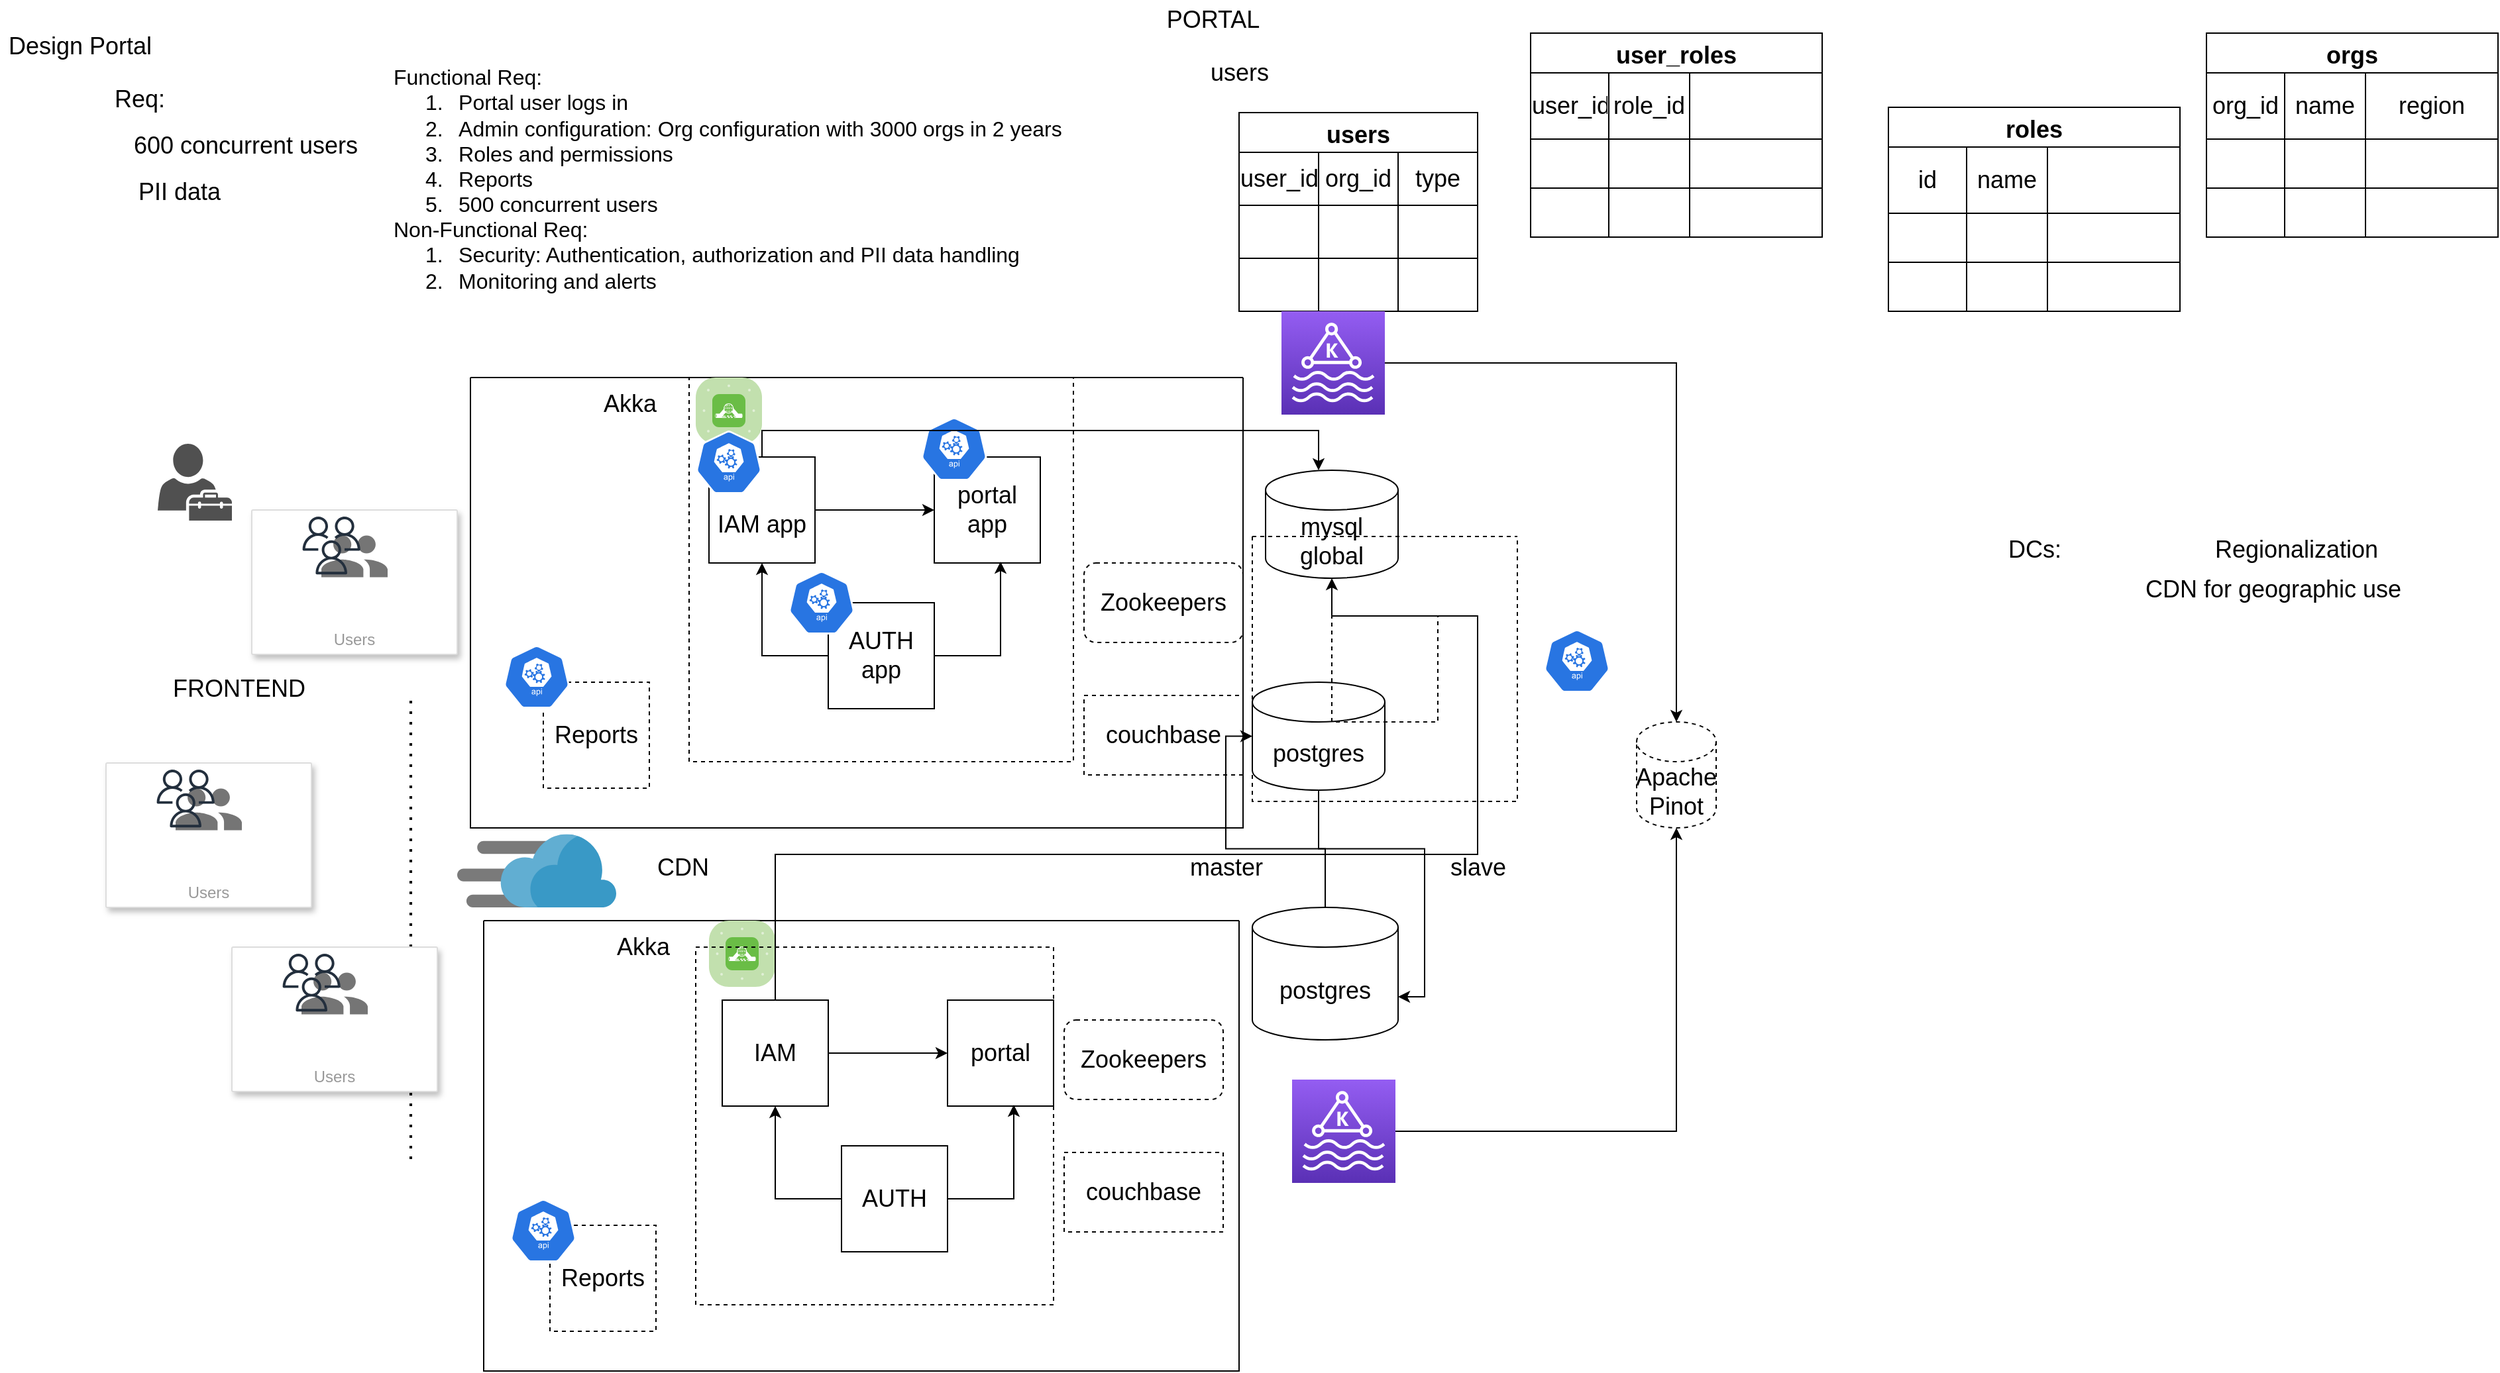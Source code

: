 <mxfile version="16.0.0" type="github">
  <diagram id="2f404044-711c-603c-8f00-f6bb4c023d3c" name="Page-1">
    <mxGraphModel dx="1997" dy="1248" grid="1" gridSize="10" guides="1" tooltips="1" connect="1" arrows="1" fold="1" page="1" pageScale="1" pageWidth="4681" pageHeight="3300" background="none" math="0" shadow="0">
      <root>
        <mxCell id="0" />
        <mxCell id="1" parent="0" />
        <mxCell id="QaOnGby33gd0xWd2W6pQ-62" value="&lt;font style=&quot;font-size: 18px&quot;&gt;Design Portal&lt;/font&gt;" style="text;html=1;resizable=0;autosize=1;align=center;verticalAlign=middle;points=[];fillColor=none;strokeColor=none;rounded=0;" vertex="1" parent="1">
          <mxGeometry x="35" y="30" width="120" height="20" as="geometry" />
        </mxCell>
        <mxCell id="QaOnGby33gd0xWd2W6pQ-63" value="Req:" style="text;html=1;align=center;verticalAlign=middle;resizable=0;points=[];autosize=1;strokeColor=none;fillColor=none;fontSize=18;" vertex="1" parent="1">
          <mxGeometry x="115" y="65" width="50" height="30" as="geometry" />
        </mxCell>
        <mxCell id="QaOnGby33gd0xWd2W6pQ-64" value="600 concurrent users" style="text;html=1;align=center;verticalAlign=middle;resizable=0;points=[];autosize=1;strokeColor=none;fillColor=none;fontSize=18;" vertex="1" parent="1">
          <mxGeometry x="130" y="100" width="180" height="30" as="geometry" />
        </mxCell>
        <mxCell id="QaOnGby33gd0xWd2W6pQ-65" value="PII data" style="text;html=1;align=center;verticalAlign=middle;resizable=0;points=[];autosize=1;strokeColor=none;fillColor=none;fontSize=18;" vertex="1" parent="1">
          <mxGeometry x="130" y="135" width="80" height="30" as="geometry" />
        </mxCell>
        <mxCell id="QaOnGby33gd0xWd2W6pQ-67" value="&lt;p class=&quot;MsoNormal&quot; style=&quot;margin: 0in ; font-size: 12pt ; font-family: &amp;#34;calibri&amp;#34; , sans-serif&quot;&gt;Functional Req:&lt;/p&gt;&lt;p class=&quot;MsoListParagraphCxSpFirst&quot; style=&quot;margin: 0in 0in 0in 0.5in ; font-size: 12pt ; font-family: &amp;#34;calibri&amp;#34; , sans-serif ; text-indent: -0.25in&quot;&gt;1.&lt;span style=&quot;font-stretch: normal ; font-size: 7pt ; line-height: normal ; font-family: &amp;#34;times new roman&amp;#34;&quot;&gt;&amp;nbsp;&amp;nbsp;&amp;nbsp;&amp;nbsp; &lt;/span&gt;Portal user logs in&lt;/p&gt;&lt;p class=&quot;MsoListParagraphCxSpMiddle&quot; style=&quot;margin: 0in 0in 0in 0.5in ; font-size: 12pt ; font-family: &amp;#34;calibri&amp;#34; , sans-serif ; text-indent: -0.25in&quot;&gt;2.&lt;span style=&quot;font-stretch: normal ; font-size: 7pt ; line-height: normal ; font-family: &amp;#34;times new roman&amp;#34;&quot;&gt;&amp;nbsp;&amp;nbsp;&amp;nbsp;&amp;nbsp; &lt;/span&gt;Admin configuration: Org configuration with 3000 orgs in 2 years&lt;/p&gt;&lt;p class=&quot;MsoListParagraphCxSpMiddle&quot; style=&quot;margin: 0in 0in 0in 0.5in ; font-size: 12pt ; font-family: &amp;#34;calibri&amp;#34; , sans-serif ; text-indent: -0.25in&quot;&gt;3.&lt;span style=&quot;font-stretch: normal ; font-size: 7pt ; line-height: normal ; font-family: &amp;#34;times new roman&amp;#34;&quot;&gt;&amp;nbsp;&amp;nbsp;&amp;nbsp;&amp;nbsp; &lt;/span&gt;Roles and permissions&lt;/p&gt;&lt;p class=&quot;MsoListParagraphCxSpMiddle&quot; style=&quot;margin: 0in 0in 0in 0.5in ; font-size: 12pt ; font-family: &amp;#34;calibri&amp;#34; , sans-serif ; text-indent: -0.25in&quot;&gt;4.&lt;span style=&quot;font-stretch: normal ; font-size: 7pt ; line-height: normal ; font-family: &amp;#34;times new roman&amp;#34;&quot;&gt;&amp;nbsp;&amp;nbsp;&amp;nbsp;&amp;nbsp; &lt;/span&gt;Reports&lt;/p&gt;&lt;p class=&quot;MsoListParagraphCxSpLast&quot; style=&quot;margin: 0in 0in 0in 0.5in ; font-size: 12pt ; font-family: &amp;#34;calibri&amp;#34; , sans-serif ; text-indent: -0.25in&quot;&gt;5.&lt;span style=&quot;font-stretch: normal ; font-size: 7pt ; line-height: normal ; font-family: &amp;#34;times new roman&amp;#34;&quot;&gt;&amp;nbsp;&amp;nbsp;&amp;nbsp;&amp;nbsp; &lt;/span&gt;500 concurrent users&lt;/p&gt;&lt;p class=&quot;MsoNormal&quot; style=&quot;margin: 0in ; font-size: 12pt ; font-family: &amp;#34;calibri&amp;#34; , sans-serif&quot;&gt;Non-Functional Req:&lt;/p&gt;&lt;p class=&quot;MsoListParagraphCxSpFirst&quot; style=&quot;margin: 0in 0in 0in 0.5in ; font-size: 12pt ; font-family: &amp;#34;calibri&amp;#34; , sans-serif ; text-indent: -0.25in&quot;&gt;1.&lt;span style=&quot;font-stretch: normal ; font-size: 7pt ; line-height: normal ; font-family: &amp;#34;times new roman&amp;#34;&quot;&gt;&amp;nbsp;&amp;nbsp;&amp;nbsp;&amp;nbsp; &lt;/span&gt;Security: Authentication, authorization and PII data handling&lt;/p&gt;&lt;p class=&quot;MsoListParagraphCxSpLast&quot; style=&quot;margin: 0in 0in 0in 0.5in ; font-size: 12pt ; font-family: &amp;#34;calibri&amp;#34; , sans-serif ; text-indent: -0.25in&quot;&gt;2.&lt;span style=&quot;font-stretch: normal ; font-size: 7pt ; line-height: normal ; font-family: &amp;#34;times new roman&amp;#34;&quot;&gt;&amp;nbsp;&amp;nbsp;&amp;nbsp;&amp;nbsp; &lt;/span&gt;Monitoring and alerts&lt;/p&gt;" style="text;html=1;align=left;verticalAlign=middle;resizable=0;points=[];autosize=1;strokeColor=none;fillColor=none;fontSize=18;" vertex="1" parent="1">
          <mxGeometry x="330" y="40" width="520" height="200" as="geometry" />
        </mxCell>
        <mxCell id="QaOnGby33gd0xWd2W6pQ-72" value="" style="swimlane;startSize=0;fontSize=18;" vertex="1" parent="1">
          <mxGeometry x="390" y="290" width="583" height="340" as="geometry">
            <mxRectangle x="390" y="360" width="50" height="40" as="alternateBounds" />
          </mxGeometry>
        </mxCell>
        <mxCell id="QaOnGby33gd0xWd2W6pQ-73" value="portal app" style="whiteSpace=wrap;html=1;aspect=fixed;fontSize=18;" vertex="1" parent="QaOnGby33gd0xWd2W6pQ-72">
          <mxGeometry x="350" y="60" width="80" height="80" as="geometry" />
        </mxCell>
        <mxCell id="QaOnGby33gd0xWd2W6pQ-146" style="edgeStyle=orthogonalEdgeStyle;rounded=0;orthogonalLoop=1;jettySize=auto;html=1;fontSize=18;" edge="1" parent="QaOnGby33gd0xWd2W6pQ-72" source="QaOnGby33gd0xWd2W6pQ-74" target="QaOnGby33gd0xWd2W6pQ-75">
          <mxGeometry relative="1" as="geometry" />
        </mxCell>
        <mxCell id="QaOnGby33gd0xWd2W6pQ-147" style="edgeStyle=orthogonalEdgeStyle;rounded=0;orthogonalLoop=1;jettySize=auto;html=1;exitX=1;exitY=0.5;exitDx=0;exitDy=0;entryX=0.625;entryY=0.988;entryDx=0;entryDy=0;entryPerimeter=0;fontSize=18;" edge="1" parent="QaOnGby33gd0xWd2W6pQ-72" source="QaOnGby33gd0xWd2W6pQ-74" target="QaOnGby33gd0xWd2W6pQ-73">
          <mxGeometry relative="1" as="geometry" />
        </mxCell>
        <mxCell id="QaOnGby33gd0xWd2W6pQ-74" value="AUTH&lt;br&gt;app" style="whiteSpace=wrap;html=1;aspect=fixed;fontSize=18;" vertex="1" parent="QaOnGby33gd0xWd2W6pQ-72">
          <mxGeometry x="270" y="170" width="80" height="80" as="geometry" />
        </mxCell>
        <mxCell id="QaOnGby33gd0xWd2W6pQ-148" style="edgeStyle=orthogonalEdgeStyle;rounded=0;orthogonalLoop=1;jettySize=auto;html=1;exitX=1;exitY=0.5;exitDx=0;exitDy=0;entryX=0;entryY=0.5;entryDx=0;entryDy=0;fontSize=18;" edge="1" parent="QaOnGby33gd0xWd2W6pQ-72" source="QaOnGby33gd0xWd2W6pQ-75" target="QaOnGby33gd0xWd2W6pQ-73">
          <mxGeometry relative="1" as="geometry" />
        </mxCell>
        <mxCell id="QaOnGby33gd0xWd2W6pQ-75" value="&lt;br&gt;IAM app" style="whiteSpace=wrap;html=1;aspect=fixed;fontSize=18;" vertex="1" parent="QaOnGby33gd0xWd2W6pQ-72">
          <mxGeometry x="180" y="60" width="80" height="80" as="geometry" />
        </mxCell>
        <mxCell id="QaOnGby33gd0xWd2W6pQ-153" value="" style="whiteSpace=wrap;html=1;aspect=fixed;fontSize=18;dashed=1;gradientColor=none;fillColor=none;" vertex="1" parent="QaOnGby33gd0xWd2W6pQ-72">
          <mxGeometry x="165" width="290" height="290" as="geometry" />
        </mxCell>
        <mxCell id="QaOnGby33gd0xWd2W6pQ-155" value="" style="verticalLabelPosition=bottom;sketch=0;html=1;fillColor=#6ABD46;strokeColor=#ffffff;verticalAlign=top;align=center;points=[[0.085,0.085,0],[0.915,0.085,0],[0.915,0.915,0],[0.085,0.915,0],[0.25,0,0],[0.5,0,0],[0.75,0,0],[1,0.25,0],[1,0.5,0],[1,0.75,0],[0.75,1,0],[0.5,1,0],[0.25,1,0],[0,0.75,0],[0,0.5,0],[0,0.25,0]];pointerEvents=1;shape=mxgraph.cisco_safe.compositeIcon;bgIcon=mxgraph.cisco_safe.architecture.generic_appliance;resIcon=mxgraph.cisco_safe.architecture.tls_appliance;dashed=1;fontSize=18;" vertex="1" parent="QaOnGby33gd0xWd2W6pQ-72">
          <mxGeometry x="170" width="50" height="50" as="geometry" />
        </mxCell>
        <mxCell id="QaOnGby33gd0xWd2W6pQ-180" value="Zookeepers" style="rounded=1;whiteSpace=wrap;html=1;dashed=1;fontSize=18;fillColor=none;gradientColor=none;" vertex="1" parent="QaOnGby33gd0xWd2W6pQ-72">
          <mxGeometry x="463" y="140" width="120" height="60" as="geometry" />
        </mxCell>
        <mxCell id="QaOnGby33gd0xWd2W6pQ-184" value="couchbase" style="whiteSpace=wrap;html=1;dashed=1;fontSize=18;fillColor=none;gradientColor=none;" vertex="1" parent="QaOnGby33gd0xWd2W6pQ-72">
          <mxGeometry x="463" y="240" width="120" height="60" as="geometry" />
        </mxCell>
        <mxCell id="QaOnGby33gd0xWd2W6pQ-198" value="" style="sketch=0;html=1;dashed=0;whitespace=wrap;fillColor=#2875E2;strokeColor=#ffffff;points=[[0.005,0.63,0],[0.1,0.2,0],[0.9,0.2,0],[0.5,0,0],[0.995,0.63,0],[0.72,0.99,0],[0.5,1,0],[0.28,0.99,0]];shape=mxgraph.kubernetes.icon;prIcon=api;fontSize=18;" vertex="1" parent="QaOnGby33gd0xWd2W6pQ-72">
          <mxGeometry x="170" y="40" width="50" height="48" as="geometry" />
        </mxCell>
        <mxCell id="QaOnGby33gd0xWd2W6pQ-199" value="" style="sketch=0;html=1;dashed=0;whitespace=wrap;fillColor=#2875E2;strokeColor=#ffffff;points=[[0.005,0.63,0],[0.1,0.2,0],[0.9,0.2,0],[0.5,0,0],[0.995,0.63,0],[0.72,0.99,0],[0.5,1,0],[0.28,0.99,0]];shape=mxgraph.kubernetes.icon;prIcon=api;fontSize=18;" vertex="1" parent="QaOnGby33gd0xWd2W6pQ-72">
          <mxGeometry x="340" y="30" width="50" height="48" as="geometry" />
        </mxCell>
        <mxCell id="QaOnGby33gd0xWd2W6pQ-200" value="" style="sketch=0;html=1;dashed=0;whitespace=wrap;fillColor=#2875E2;strokeColor=#ffffff;points=[[0.005,0.63,0],[0.1,0.2,0],[0.9,0.2,0],[0.5,0,0],[0.995,0.63,0],[0.72,0.99,0],[0.5,1,0],[0.28,0.99,0]];shape=mxgraph.kubernetes.icon;prIcon=api;fontSize=18;" vertex="1" parent="QaOnGby33gd0xWd2W6pQ-72">
          <mxGeometry x="240" y="146" width="50" height="48" as="geometry" />
        </mxCell>
        <mxCell id="QaOnGby33gd0xWd2W6pQ-213" value="Reports" style="whiteSpace=wrap;html=1;aspect=fixed;dashed=1;fontSize=18;fillColor=none;gradientColor=none;" vertex="1" parent="QaOnGby33gd0xWd2W6pQ-72">
          <mxGeometry x="55" y="230" width="80" height="80" as="geometry" />
        </mxCell>
        <mxCell id="QaOnGby33gd0xWd2W6pQ-217" value="" style="sketch=0;html=1;dashed=0;whitespace=wrap;fillColor=#2875E2;strokeColor=#ffffff;points=[[0.005,0.63,0],[0.1,0.2,0],[0.9,0.2,0],[0.5,0,0],[0.995,0.63,0],[0.72,0.99,0],[0.5,1,0],[0.28,0.99,0]];shape=mxgraph.kubernetes.icon;prIcon=api;fontSize=18;" vertex="1" parent="QaOnGby33gd0xWd2W6pQ-72">
          <mxGeometry x="25" y="202" width="50" height="48" as="geometry" />
        </mxCell>
        <mxCell id="QaOnGby33gd0xWd2W6pQ-76" value="" style="endArrow=none;dashed=1;html=1;dashPattern=1 3;strokeWidth=2;rounded=0;fontSize=18;" edge="1" parent="1">
          <mxGeometry width="50" height="50" relative="1" as="geometry">
            <mxPoint x="345" y="880" as="sourcePoint" />
            <mxPoint x="345" y="530" as="targetPoint" />
          </mxGeometry>
        </mxCell>
        <mxCell id="QaOnGby33gd0xWd2W6pQ-170" style="edgeStyle=orthogonalEdgeStyle;rounded=0;orthogonalLoop=1;jettySize=auto;html=1;entryX=1;entryY=0;entryDx=0;entryDy=67.5;entryPerimeter=0;fontSize=18;" edge="1" parent="1" source="QaOnGby33gd0xWd2W6pQ-78" target="QaOnGby33gd0xWd2W6pQ-165">
          <mxGeometry relative="1" as="geometry" />
        </mxCell>
        <mxCell id="QaOnGby33gd0xWd2W6pQ-78" value="postgres" style="shape=cylinder3;whiteSpace=wrap;html=1;boundedLbl=1;backgroundOutline=1;size=15;fontSize=18;" vertex="1" parent="1">
          <mxGeometry x="980" y="520" width="100" height="81.5" as="geometry" />
        </mxCell>
        <mxCell id="QaOnGby33gd0xWd2W6pQ-81" value="users" style="shape=table;startSize=30;container=1;collapsible=0;childLayout=tableLayout;fontStyle=1;align=center;pointerEvents=1;fontSize=18;" vertex="1" parent="1">
          <mxGeometry x="970" y="90" width="180" height="150" as="geometry" />
        </mxCell>
        <mxCell id="QaOnGby33gd0xWd2W6pQ-82" value="" style="shape=partialRectangle;html=1;whiteSpace=wrap;collapsible=0;dropTarget=0;pointerEvents=0;fillColor=none;top=0;left=0;bottom=0;right=0;points=[[0,0.5],[1,0.5]];portConstraint=eastwest;fontSize=18;" vertex="1" parent="QaOnGby33gd0xWd2W6pQ-81">
          <mxGeometry y="30" width="180" height="40" as="geometry" />
        </mxCell>
        <mxCell id="QaOnGby33gd0xWd2W6pQ-83" value="user_id" style="shape=partialRectangle;html=1;whiteSpace=wrap;connectable=0;fillColor=none;top=0;left=0;bottom=0;right=0;overflow=hidden;pointerEvents=1;fontSize=18;" vertex="1" parent="QaOnGby33gd0xWd2W6pQ-82">
          <mxGeometry width="60" height="40" as="geometry">
            <mxRectangle width="60" height="40" as="alternateBounds" />
          </mxGeometry>
        </mxCell>
        <mxCell id="QaOnGby33gd0xWd2W6pQ-84" value="org_id" style="shape=partialRectangle;html=1;whiteSpace=wrap;connectable=0;fillColor=none;top=0;left=0;bottom=0;right=0;overflow=hidden;pointerEvents=1;fontSize=18;" vertex="1" parent="QaOnGby33gd0xWd2W6pQ-82">
          <mxGeometry x="60" width="60" height="40" as="geometry">
            <mxRectangle width="60" height="40" as="alternateBounds" />
          </mxGeometry>
        </mxCell>
        <mxCell id="QaOnGby33gd0xWd2W6pQ-85" value="type" style="shape=partialRectangle;html=1;whiteSpace=wrap;connectable=0;fillColor=none;top=0;left=0;bottom=0;right=0;overflow=hidden;pointerEvents=1;fontSize=18;" vertex="1" parent="QaOnGby33gd0xWd2W6pQ-82">
          <mxGeometry x="120" width="60" height="40" as="geometry">
            <mxRectangle width="60" height="40" as="alternateBounds" />
          </mxGeometry>
        </mxCell>
        <mxCell id="QaOnGby33gd0xWd2W6pQ-86" value="" style="shape=partialRectangle;html=1;whiteSpace=wrap;collapsible=0;dropTarget=0;pointerEvents=0;fillColor=none;top=0;left=0;bottom=0;right=0;points=[[0,0.5],[1,0.5]];portConstraint=eastwest;fontSize=18;" vertex="1" parent="QaOnGby33gd0xWd2W6pQ-81">
          <mxGeometry y="70" width="180" height="40" as="geometry" />
        </mxCell>
        <mxCell id="QaOnGby33gd0xWd2W6pQ-87" value="" style="shape=partialRectangle;html=1;whiteSpace=wrap;connectable=0;fillColor=none;top=0;left=0;bottom=0;right=0;overflow=hidden;pointerEvents=1;fontSize=18;" vertex="1" parent="QaOnGby33gd0xWd2W6pQ-86">
          <mxGeometry width="60" height="40" as="geometry">
            <mxRectangle width="60" height="40" as="alternateBounds" />
          </mxGeometry>
        </mxCell>
        <mxCell id="QaOnGby33gd0xWd2W6pQ-88" value="" style="shape=partialRectangle;html=1;whiteSpace=wrap;connectable=0;fillColor=none;top=0;left=0;bottom=0;right=0;overflow=hidden;pointerEvents=1;fontSize=18;" vertex="1" parent="QaOnGby33gd0xWd2W6pQ-86">
          <mxGeometry x="60" width="60" height="40" as="geometry">
            <mxRectangle width="60" height="40" as="alternateBounds" />
          </mxGeometry>
        </mxCell>
        <mxCell id="QaOnGby33gd0xWd2W6pQ-89" value="" style="shape=partialRectangle;html=1;whiteSpace=wrap;connectable=0;fillColor=none;top=0;left=0;bottom=0;right=0;overflow=hidden;pointerEvents=1;fontSize=18;" vertex="1" parent="QaOnGby33gd0xWd2W6pQ-86">
          <mxGeometry x="120" width="60" height="40" as="geometry">
            <mxRectangle width="60" height="40" as="alternateBounds" />
          </mxGeometry>
        </mxCell>
        <mxCell id="QaOnGby33gd0xWd2W6pQ-90" value="" style="shape=partialRectangle;html=1;whiteSpace=wrap;collapsible=0;dropTarget=0;pointerEvents=0;fillColor=none;top=0;left=0;bottom=0;right=0;points=[[0,0.5],[1,0.5]];portConstraint=eastwest;fontSize=18;" vertex="1" parent="QaOnGby33gd0xWd2W6pQ-81">
          <mxGeometry y="110" width="180" height="40" as="geometry" />
        </mxCell>
        <mxCell id="QaOnGby33gd0xWd2W6pQ-91" value="" style="shape=partialRectangle;html=1;whiteSpace=wrap;connectable=0;fillColor=none;top=0;left=0;bottom=0;right=0;overflow=hidden;pointerEvents=1;fontSize=18;" vertex="1" parent="QaOnGby33gd0xWd2W6pQ-90">
          <mxGeometry width="60" height="40" as="geometry">
            <mxRectangle width="60" height="40" as="alternateBounds" />
          </mxGeometry>
        </mxCell>
        <mxCell id="QaOnGby33gd0xWd2W6pQ-92" value="" style="shape=partialRectangle;html=1;whiteSpace=wrap;connectable=0;fillColor=none;top=0;left=0;bottom=0;right=0;overflow=hidden;pointerEvents=1;fontSize=18;" vertex="1" parent="QaOnGby33gd0xWd2W6pQ-90">
          <mxGeometry x="60" width="60" height="40" as="geometry">
            <mxRectangle width="60" height="40" as="alternateBounds" />
          </mxGeometry>
        </mxCell>
        <mxCell id="QaOnGby33gd0xWd2W6pQ-93" value="" style="shape=partialRectangle;html=1;whiteSpace=wrap;connectable=0;fillColor=none;top=0;left=0;bottom=0;right=0;overflow=hidden;pointerEvents=1;fontSize=18;" vertex="1" parent="QaOnGby33gd0xWd2W6pQ-90">
          <mxGeometry x="120" width="60" height="40" as="geometry">
            <mxRectangle width="60" height="40" as="alternateBounds" />
          </mxGeometry>
        </mxCell>
        <mxCell id="QaOnGby33gd0xWd2W6pQ-94" value="users" style="text;html=1;align=center;verticalAlign=middle;resizable=0;points=[];autosize=1;strokeColor=none;fillColor=none;fontSize=18;" vertex="1" parent="1">
          <mxGeometry x="940" y="45" width="60" height="30" as="geometry" />
        </mxCell>
        <mxCell id="QaOnGby33gd0xWd2W6pQ-96" value="orgs" style="shape=table;startSize=30;container=1;collapsible=0;childLayout=tableLayout;fontStyle=1;align=center;pointerEvents=1;fontSize=18;" vertex="1" parent="1">
          <mxGeometry x="1700" y="30" width="220" height="154" as="geometry" />
        </mxCell>
        <mxCell id="QaOnGby33gd0xWd2W6pQ-97" value="" style="shape=partialRectangle;html=1;whiteSpace=wrap;collapsible=0;dropTarget=0;pointerEvents=0;fillColor=none;top=0;left=0;bottom=0;right=0;points=[[0,0.5],[1,0.5]];portConstraint=eastwest;fontSize=18;" vertex="1" parent="QaOnGby33gd0xWd2W6pQ-96">
          <mxGeometry y="30" width="220" height="50" as="geometry" />
        </mxCell>
        <mxCell id="QaOnGby33gd0xWd2W6pQ-98" value="org_id" style="shape=partialRectangle;html=1;whiteSpace=wrap;connectable=0;fillColor=none;top=0;left=0;bottom=0;right=0;overflow=hidden;pointerEvents=1;fontSize=18;" vertex="1" parent="QaOnGby33gd0xWd2W6pQ-97">
          <mxGeometry width="59" height="50" as="geometry">
            <mxRectangle width="59" height="50" as="alternateBounds" />
          </mxGeometry>
        </mxCell>
        <mxCell id="QaOnGby33gd0xWd2W6pQ-99" value="name" style="shape=partialRectangle;html=1;whiteSpace=wrap;connectable=0;fillColor=none;top=0;left=0;bottom=0;right=0;overflow=hidden;pointerEvents=1;fontSize=18;" vertex="1" parent="QaOnGby33gd0xWd2W6pQ-97">
          <mxGeometry x="59" width="61" height="50" as="geometry">
            <mxRectangle width="61" height="50" as="alternateBounds" />
          </mxGeometry>
        </mxCell>
        <mxCell id="QaOnGby33gd0xWd2W6pQ-100" value="region" style="shape=partialRectangle;html=1;whiteSpace=wrap;connectable=0;fillColor=none;top=0;left=0;bottom=0;right=0;overflow=hidden;pointerEvents=1;fontSize=18;" vertex="1" parent="QaOnGby33gd0xWd2W6pQ-97">
          <mxGeometry x="120" width="100" height="50" as="geometry">
            <mxRectangle width="100" height="50" as="alternateBounds" />
          </mxGeometry>
        </mxCell>
        <mxCell id="QaOnGby33gd0xWd2W6pQ-101" value="" style="shape=partialRectangle;html=1;whiteSpace=wrap;collapsible=0;dropTarget=0;pointerEvents=0;fillColor=none;top=0;left=0;bottom=0;right=0;points=[[0,0.5],[1,0.5]];portConstraint=eastwest;fontSize=18;" vertex="1" parent="QaOnGby33gd0xWd2W6pQ-96">
          <mxGeometry y="80" width="220" height="37" as="geometry" />
        </mxCell>
        <mxCell id="QaOnGby33gd0xWd2W6pQ-102" value="" style="shape=partialRectangle;html=1;whiteSpace=wrap;connectable=0;fillColor=none;top=0;left=0;bottom=0;right=0;overflow=hidden;pointerEvents=1;fontSize=18;" vertex="1" parent="QaOnGby33gd0xWd2W6pQ-101">
          <mxGeometry width="59" height="37" as="geometry">
            <mxRectangle width="59" height="37" as="alternateBounds" />
          </mxGeometry>
        </mxCell>
        <mxCell id="QaOnGby33gd0xWd2W6pQ-103" value="" style="shape=partialRectangle;html=1;whiteSpace=wrap;connectable=0;fillColor=none;top=0;left=0;bottom=0;right=0;overflow=hidden;pointerEvents=1;fontSize=18;" vertex="1" parent="QaOnGby33gd0xWd2W6pQ-101">
          <mxGeometry x="59" width="61" height="37" as="geometry">
            <mxRectangle width="61" height="37" as="alternateBounds" />
          </mxGeometry>
        </mxCell>
        <mxCell id="QaOnGby33gd0xWd2W6pQ-104" value="" style="shape=partialRectangle;html=1;whiteSpace=wrap;connectable=0;fillColor=none;top=0;left=0;bottom=0;right=0;overflow=hidden;pointerEvents=1;fontSize=18;" vertex="1" parent="QaOnGby33gd0xWd2W6pQ-101">
          <mxGeometry x="120" width="100" height="37" as="geometry">
            <mxRectangle width="100" height="37" as="alternateBounds" />
          </mxGeometry>
        </mxCell>
        <mxCell id="QaOnGby33gd0xWd2W6pQ-105" value="" style="shape=partialRectangle;html=1;whiteSpace=wrap;collapsible=0;dropTarget=0;pointerEvents=0;fillColor=none;top=0;left=0;bottom=0;right=0;points=[[0,0.5],[1,0.5]];portConstraint=eastwest;fontSize=18;" vertex="1" parent="QaOnGby33gd0xWd2W6pQ-96">
          <mxGeometry y="117" width="220" height="37" as="geometry" />
        </mxCell>
        <mxCell id="QaOnGby33gd0xWd2W6pQ-106" value="" style="shape=partialRectangle;html=1;whiteSpace=wrap;connectable=0;fillColor=none;top=0;left=0;bottom=0;right=0;overflow=hidden;pointerEvents=1;fontSize=18;" vertex="1" parent="QaOnGby33gd0xWd2W6pQ-105">
          <mxGeometry width="59" height="37" as="geometry">
            <mxRectangle width="59" height="37" as="alternateBounds" />
          </mxGeometry>
        </mxCell>
        <mxCell id="QaOnGby33gd0xWd2W6pQ-107" value="" style="shape=partialRectangle;html=1;whiteSpace=wrap;connectable=0;fillColor=none;top=0;left=0;bottom=0;right=0;overflow=hidden;pointerEvents=1;fontSize=18;" vertex="1" parent="QaOnGby33gd0xWd2W6pQ-105">
          <mxGeometry x="59" width="61" height="37" as="geometry">
            <mxRectangle width="61" height="37" as="alternateBounds" />
          </mxGeometry>
        </mxCell>
        <mxCell id="QaOnGby33gd0xWd2W6pQ-108" value="" style="shape=partialRectangle;html=1;whiteSpace=wrap;connectable=0;fillColor=none;top=0;left=0;bottom=0;right=0;overflow=hidden;pointerEvents=1;fontSize=18;" vertex="1" parent="QaOnGby33gd0xWd2W6pQ-105">
          <mxGeometry x="120" width="100" height="37" as="geometry">
            <mxRectangle width="100" height="37" as="alternateBounds" />
          </mxGeometry>
        </mxCell>
        <mxCell id="QaOnGby33gd0xWd2W6pQ-109" value="PORTAL" style="text;html=1;align=center;verticalAlign=middle;resizable=0;points=[];autosize=1;strokeColor=none;fillColor=none;fontSize=18;" vertex="1" parent="1">
          <mxGeometry x="905" y="5" width="90" height="30" as="geometry" />
        </mxCell>
        <mxCell id="QaOnGby33gd0xWd2W6pQ-110" value="user_roles" style="shape=table;startSize=30;container=1;collapsible=0;childLayout=tableLayout;fontStyle=1;align=center;pointerEvents=1;fontSize=18;" vertex="1" parent="1">
          <mxGeometry x="1190" y="30" width="220" height="154" as="geometry" />
        </mxCell>
        <mxCell id="QaOnGby33gd0xWd2W6pQ-111" value="" style="shape=partialRectangle;html=1;whiteSpace=wrap;collapsible=0;dropTarget=0;pointerEvents=0;fillColor=none;top=0;left=0;bottom=0;right=0;points=[[0,0.5],[1,0.5]];portConstraint=eastwest;fontSize=18;" vertex="1" parent="QaOnGby33gd0xWd2W6pQ-110">
          <mxGeometry y="30" width="220" height="50" as="geometry" />
        </mxCell>
        <mxCell id="QaOnGby33gd0xWd2W6pQ-112" value="user_id" style="shape=partialRectangle;html=1;whiteSpace=wrap;connectable=0;fillColor=none;top=0;left=0;bottom=0;right=0;overflow=hidden;pointerEvents=1;fontSize=18;" vertex="1" parent="QaOnGby33gd0xWd2W6pQ-111">
          <mxGeometry width="59" height="50" as="geometry">
            <mxRectangle width="59" height="50" as="alternateBounds" />
          </mxGeometry>
        </mxCell>
        <mxCell id="QaOnGby33gd0xWd2W6pQ-113" value="role_id" style="shape=partialRectangle;html=1;whiteSpace=wrap;connectable=0;fillColor=none;top=0;left=0;bottom=0;right=0;overflow=hidden;pointerEvents=1;fontSize=18;" vertex="1" parent="QaOnGby33gd0xWd2W6pQ-111">
          <mxGeometry x="59" width="61" height="50" as="geometry">
            <mxRectangle width="61" height="50" as="alternateBounds" />
          </mxGeometry>
        </mxCell>
        <mxCell id="QaOnGby33gd0xWd2W6pQ-114" value="" style="shape=partialRectangle;html=1;whiteSpace=wrap;connectable=0;fillColor=none;top=0;left=0;bottom=0;right=0;overflow=hidden;pointerEvents=1;fontSize=18;" vertex="1" parent="QaOnGby33gd0xWd2W6pQ-111">
          <mxGeometry x="120" width="100" height="50" as="geometry">
            <mxRectangle width="100" height="50" as="alternateBounds" />
          </mxGeometry>
        </mxCell>
        <mxCell id="QaOnGby33gd0xWd2W6pQ-115" value="" style="shape=partialRectangle;html=1;whiteSpace=wrap;collapsible=0;dropTarget=0;pointerEvents=0;fillColor=none;top=0;left=0;bottom=0;right=0;points=[[0,0.5],[1,0.5]];portConstraint=eastwest;fontSize=18;" vertex="1" parent="QaOnGby33gd0xWd2W6pQ-110">
          <mxGeometry y="80" width="220" height="37" as="geometry" />
        </mxCell>
        <mxCell id="QaOnGby33gd0xWd2W6pQ-116" value="" style="shape=partialRectangle;html=1;whiteSpace=wrap;connectable=0;fillColor=none;top=0;left=0;bottom=0;right=0;overflow=hidden;pointerEvents=1;fontSize=18;" vertex="1" parent="QaOnGby33gd0xWd2W6pQ-115">
          <mxGeometry width="59" height="37" as="geometry">
            <mxRectangle width="59" height="37" as="alternateBounds" />
          </mxGeometry>
        </mxCell>
        <mxCell id="QaOnGby33gd0xWd2W6pQ-117" value="" style="shape=partialRectangle;html=1;whiteSpace=wrap;connectable=0;fillColor=none;top=0;left=0;bottom=0;right=0;overflow=hidden;pointerEvents=1;fontSize=18;" vertex="1" parent="QaOnGby33gd0xWd2W6pQ-115">
          <mxGeometry x="59" width="61" height="37" as="geometry">
            <mxRectangle width="61" height="37" as="alternateBounds" />
          </mxGeometry>
        </mxCell>
        <mxCell id="QaOnGby33gd0xWd2W6pQ-118" value="" style="shape=partialRectangle;html=1;whiteSpace=wrap;connectable=0;fillColor=none;top=0;left=0;bottom=0;right=0;overflow=hidden;pointerEvents=1;fontSize=18;" vertex="1" parent="QaOnGby33gd0xWd2W6pQ-115">
          <mxGeometry x="120" width="100" height="37" as="geometry">
            <mxRectangle width="100" height="37" as="alternateBounds" />
          </mxGeometry>
        </mxCell>
        <mxCell id="QaOnGby33gd0xWd2W6pQ-119" value="" style="shape=partialRectangle;html=1;whiteSpace=wrap;collapsible=0;dropTarget=0;pointerEvents=0;fillColor=none;top=0;left=0;bottom=0;right=0;points=[[0,0.5],[1,0.5]];portConstraint=eastwest;fontSize=18;" vertex="1" parent="QaOnGby33gd0xWd2W6pQ-110">
          <mxGeometry y="117" width="220" height="37" as="geometry" />
        </mxCell>
        <mxCell id="QaOnGby33gd0xWd2W6pQ-120" value="" style="shape=partialRectangle;html=1;whiteSpace=wrap;connectable=0;fillColor=none;top=0;left=0;bottom=0;right=0;overflow=hidden;pointerEvents=1;fontSize=18;" vertex="1" parent="QaOnGby33gd0xWd2W6pQ-119">
          <mxGeometry width="59" height="37" as="geometry">
            <mxRectangle width="59" height="37" as="alternateBounds" />
          </mxGeometry>
        </mxCell>
        <mxCell id="QaOnGby33gd0xWd2W6pQ-121" value="" style="shape=partialRectangle;html=1;whiteSpace=wrap;connectable=0;fillColor=none;top=0;left=0;bottom=0;right=0;overflow=hidden;pointerEvents=1;fontSize=18;" vertex="1" parent="QaOnGby33gd0xWd2W6pQ-119">
          <mxGeometry x="59" width="61" height="37" as="geometry">
            <mxRectangle width="61" height="37" as="alternateBounds" />
          </mxGeometry>
        </mxCell>
        <mxCell id="QaOnGby33gd0xWd2W6pQ-122" value="" style="shape=partialRectangle;html=1;whiteSpace=wrap;connectable=0;fillColor=none;top=0;left=0;bottom=0;right=0;overflow=hidden;pointerEvents=1;fontSize=18;" vertex="1" parent="QaOnGby33gd0xWd2W6pQ-119">
          <mxGeometry x="120" width="100" height="37" as="geometry">
            <mxRectangle width="100" height="37" as="alternateBounds" />
          </mxGeometry>
        </mxCell>
        <mxCell id="QaOnGby33gd0xWd2W6pQ-123" value="roles" style="shape=table;startSize=30;container=1;collapsible=0;childLayout=tableLayout;fontStyle=1;align=center;pointerEvents=1;fontSize=18;" vertex="1" parent="1">
          <mxGeometry x="1460" y="86" width="220" height="154" as="geometry" />
        </mxCell>
        <mxCell id="QaOnGby33gd0xWd2W6pQ-124" value="" style="shape=partialRectangle;html=1;whiteSpace=wrap;collapsible=0;dropTarget=0;pointerEvents=0;fillColor=none;top=0;left=0;bottom=0;right=0;points=[[0,0.5],[1,0.5]];portConstraint=eastwest;fontSize=18;" vertex="1" parent="QaOnGby33gd0xWd2W6pQ-123">
          <mxGeometry y="30" width="220" height="50" as="geometry" />
        </mxCell>
        <mxCell id="QaOnGby33gd0xWd2W6pQ-125" value="id" style="shape=partialRectangle;html=1;whiteSpace=wrap;connectable=0;fillColor=none;top=0;left=0;bottom=0;right=0;overflow=hidden;pointerEvents=1;fontSize=18;" vertex="1" parent="QaOnGby33gd0xWd2W6pQ-124">
          <mxGeometry width="59" height="50" as="geometry">
            <mxRectangle width="59" height="50" as="alternateBounds" />
          </mxGeometry>
        </mxCell>
        <mxCell id="QaOnGby33gd0xWd2W6pQ-126" value="name" style="shape=partialRectangle;html=1;whiteSpace=wrap;connectable=0;fillColor=none;top=0;left=0;bottom=0;right=0;overflow=hidden;pointerEvents=1;fontSize=18;" vertex="1" parent="QaOnGby33gd0xWd2W6pQ-124">
          <mxGeometry x="59" width="61" height="50" as="geometry">
            <mxRectangle width="61" height="50" as="alternateBounds" />
          </mxGeometry>
        </mxCell>
        <mxCell id="QaOnGby33gd0xWd2W6pQ-127" value="" style="shape=partialRectangle;html=1;whiteSpace=wrap;connectable=0;fillColor=none;top=0;left=0;bottom=0;right=0;overflow=hidden;pointerEvents=1;fontSize=18;" vertex="1" parent="QaOnGby33gd0xWd2W6pQ-124">
          <mxGeometry x="120" width="100" height="50" as="geometry">
            <mxRectangle width="100" height="50" as="alternateBounds" />
          </mxGeometry>
        </mxCell>
        <mxCell id="QaOnGby33gd0xWd2W6pQ-128" value="" style="shape=partialRectangle;html=1;whiteSpace=wrap;collapsible=0;dropTarget=0;pointerEvents=0;fillColor=none;top=0;left=0;bottom=0;right=0;points=[[0,0.5],[1,0.5]];portConstraint=eastwest;fontSize=18;" vertex="1" parent="QaOnGby33gd0xWd2W6pQ-123">
          <mxGeometry y="80" width="220" height="37" as="geometry" />
        </mxCell>
        <mxCell id="QaOnGby33gd0xWd2W6pQ-129" value="" style="shape=partialRectangle;html=1;whiteSpace=wrap;connectable=0;fillColor=none;top=0;left=0;bottom=0;right=0;overflow=hidden;pointerEvents=1;fontSize=18;" vertex="1" parent="QaOnGby33gd0xWd2W6pQ-128">
          <mxGeometry width="59" height="37" as="geometry">
            <mxRectangle width="59" height="37" as="alternateBounds" />
          </mxGeometry>
        </mxCell>
        <mxCell id="QaOnGby33gd0xWd2W6pQ-130" value="" style="shape=partialRectangle;html=1;whiteSpace=wrap;connectable=0;fillColor=none;top=0;left=0;bottom=0;right=0;overflow=hidden;pointerEvents=1;fontSize=18;" vertex="1" parent="QaOnGby33gd0xWd2W6pQ-128">
          <mxGeometry x="59" width="61" height="37" as="geometry">
            <mxRectangle width="61" height="37" as="alternateBounds" />
          </mxGeometry>
        </mxCell>
        <mxCell id="QaOnGby33gd0xWd2W6pQ-131" value="" style="shape=partialRectangle;html=1;whiteSpace=wrap;connectable=0;fillColor=none;top=0;left=0;bottom=0;right=0;overflow=hidden;pointerEvents=1;fontSize=18;" vertex="1" parent="QaOnGby33gd0xWd2W6pQ-128">
          <mxGeometry x="120" width="100" height="37" as="geometry">
            <mxRectangle width="100" height="37" as="alternateBounds" />
          </mxGeometry>
        </mxCell>
        <mxCell id="QaOnGby33gd0xWd2W6pQ-132" value="" style="shape=partialRectangle;html=1;whiteSpace=wrap;collapsible=0;dropTarget=0;pointerEvents=0;fillColor=none;top=0;left=0;bottom=0;right=0;points=[[0,0.5],[1,0.5]];portConstraint=eastwest;fontSize=18;" vertex="1" parent="QaOnGby33gd0xWd2W6pQ-123">
          <mxGeometry y="117" width="220" height="37" as="geometry" />
        </mxCell>
        <mxCell id="QaOnGby33gd0xWd2W6pQ-133" value="" style="shape=partialRectangle;html=1;whiteSpace=wrap;connectable=0;fillColor=none;top=0;left=0;bottom=0;right=0;overflow=hidden;pointerEvents=1;fontSize=18;" vertex="1" parent="QaOnGby33gd0xWd2W6pQ-132">
          <mxGeometry width="59" height="37" as="geometry">
            <mxRectangle width="59" height="37" as="alternateBounds" />
          </mxGeometry>
        </mxCell>
        <mxCell id="QaOnGby33gd0xWd2W6pQ-134" value="" style="shape=partialRectangle;html=1;whiteSpace=wrap;connectable=0;fillColor=none;top=0;left=0;bottom=0;right=0;overflow=hidden;pointerEvents=1;fontSize=18;" vertex="1" parent="QaOnGby33gd0xWd2W6pQ-132">
          <mxGeometry x="59" width="61" height="37" as="geometry">
            <mxRectangle width="61" height="37" as="alternateBounds" />
          </mxGeometry>
        </mxCell>
        <mxCell id="QaOnGby33gd0xWd2W6pQ-135" value="" style="shape=partialRectangle;html=1;whiteSpace=wrap;connectable=0;fillColor=none;top=0;left=0;bottom=0;right=0;overflow=hidden;pointerEvents=1;fontSize=18;" vertex="1" parent="QaOnGby33gd0xWd2W6pQ-132">
          <mxGeometry x="120" width="100" height="37" as="geometry">
            <mxRectangle width="100" height="37" as="alternateBounds" />
          </mxGeometry>
        </mxCell>
        <mxCell id="QaOnGby33gd0xWd2W6pQ-141" value="Users" style="strokeColor=#dddddd;shadow=1;strokeWidth=1;rounded=1;absoluteArcSize=1;arcSize=2;labelPosition=center;verticalLabelPosition=middle;align=center;verticalAlign=bottom;spacingLeft=0;fontColor=#999999;fontSize=12;whiteSpace=wrap;spacingBottom=2;" vertex="1" parent="1">
          <mxGeometry x="115" y="581" width="155" height="109" as="geometry" />
        </mxCell>
        <mxCell id="QaOnGby33gd0xWd2W6pQ-142" value="" style="sketch=0;dashed=0;connectable=0;html=1;fillColor=#757575;strokeColor=none;shape=mxgraph.gcp2.users;part=1;fontSize=18;" vertex="1" parent="QaOnGby33gd0xWd2W6pQ-141">
          <mxGeometry x="0.5" width="50" height="31.5" relative="1" as="geometry">
            <mxPoint x="-25" y="19.25" as="offset" />
          </mxGeometry>
        </mxCell>
        <mxCell id="QaOnGby33gd0xWd2W6pQ-69" value="" style="sketch=0;outlineConnect=0;fontColor=#232F3E;gradientColor=none;fillColor=#232F3D;strokeColor=none;dashed=0;verticalLabelPosition=bottom;verticalAlign=top;align=center;html=1;fontSize=12;fontStyle=0;aspect=fixed;pointerEvents=1;shape=mxgraph.aws4.users;" vertex="1" parent="QaOnGby33gd0xWd2W6pQ-141">
          <mxGeometry x="38.294" y="5.031" width="43.6" height="43.6" as="geometry" />
        </mxCell>
        <mxCell id="QaOnGby33gd0xWd2W6pQ-143" value="FRONTEND" style="text;html=1;align=center;verticalAlign=middle;resizable=0;points=[];autosize=1;strokeColor=none;fillColor=none;fontSize=18;" vertex="1" parent="1">
          <mxGeometry x="155" y="510" width="120" height="30" as="geometry" />
        </mxCell>
        <mxCell id="QaOnGby33gd0xWd2W6pQ-154" value="Akka" style="text;html=1;align=center;verticalAlign=middle;resizable=0;points=[];autosize=1;strokeColor=none;fillColor=none;fontSize=18;" vertex="1" parent="1">
          <mxGeometry x="480" y="295" width="60" height="30" as="geometry" />
        </mxCell>
        <mxCell id="QaOnGby33gd0xWd2W6pQ-156" value="" style="swimlane;startSize=0;fontSize=18;" vertex="1" parent="1">
          <mxGeometry x="400" y="700" width="570" height="340" as="geometry">
            <mxRectangle x="390" y="360" width="50" height="40" as="alternateBounds" />
          </mxGeometry>
        </mxCell>
        <mxCell id="QaOnGby33gd0xWd2W6pQ-157" value="portal" style="whiteSpace=wrap;html=1;aspect=fixed;fontSize=18;" vertex="1" parent="QaOnGby33gd0xWd2W6pQ-156">
          <mxGeometry x="350" y="60" width="80" height="80" as="geometry" />
        </mxCell>
        <mxCell id="QaOnGby33gd0xWd2W6pQ-158" style="edgeStyle=orthogonalEdgeStyle;rounded=0;orthogonalLoop=1;jettySize=auto;html=1;fontSize=18;" edge="1" parent="QaOnGby33gd0xWd2W6pQ-156" source="QaOnGby33gd0xWd2W6pQ-160" target="QaOnGby33gd0xWd2W6pQ-162">
          <mxGeometry relative="1" as="geometry" />
        </mxCell>
        <mxCell id="QaOnGby33gd0xWd2W6pQ-159" style="edgeStyle=orthogonalEdgeStyle;rounded=0;orthogonalLoop=1;jettySize=auto;html=1;exitX=1;exitY=0.5;exitDx=0;exitDy=0;entryX=0.625;entryY=0.988;entryDx=0;entryDy=0;entryPerimeter=0;fontSize=18;" edge="1" parent="QaOnGby33gd0xWd2W6pQ-156" source="QaOnGby33gd0xWd2W6pQ-160" target="QaOnGby33gd0xWd2W6pQ-157">
          <mxGeometry relative="1" as="geometry" />
        </mxCell>
        <mxCell id="QaOnGby33gd0xWd2W6pQ-160" value="AUTH" style="whiteSpace=wrap;html=1;aspect=fixed;fontSize=18;" vertex="1" parent="QaOnGby33gd0xWd2W6pQ-156">
          <mxGeometry x="270" y="170" width="80" height="80" as="geometry" />
        </mxCell>
        <mxCell id="QaOnGby33gd0xWd2W6pQ-161" style="edgeStyle=orthogonalEdgeStyle;rounded=0;orthogonalLoop=1;jettySize=auto;html=1;exitX=1;exitY=0.5;exitDx=0;exitDy=0;entryX=0;entryY=0.5;entryDx=0;entryDy=0;fontSize=18;" edge="1" parent="QaOnGby33gd0xWd2W6pQ-156" source="QaOnGby33gd0xWd2W6pQ-162" target="QaOnGby33gd0xWd2W6pQ-157">
          <mxGeometry relative="1" as="geometry" />
        </mxCell>
        <mxCell id="QaOnGby33gd0xWd2W6pQ-162" value="IAM" style="whiteSpace=wrap;html=1;aspect=fixed;fontSize=18;" vertex="1" parent="QaOnGby33gd0xWd2W6pQ-156">
          <mxGeometry x="180" y="60" width="80" height="80" as="geometry" />
        </mxCell>
        <mxCell id="QaOnGby33gd0xWd2W6pQ-164" value="" style="verticalLabelPosition=bottom;sketch=0;html=1;fillColor=#6ABD46;strokeColor=#ffffff;verticalAlign=top;align=center;points=[[0.085,0.085,0],[0.915,0.085,0],[0.915,0.915,0],[0.085,0.915,0],[0.25,0,0],[0.5,0,0],[0.75,0,0],[1,0.25,0],[1,0.5,0],[1,0.75,0],[0.75,1,0],[0.5,1,0],[0.25,1,0],[0,0.75,0],[0,0.5,0],[0,0.25,0]];pointerEvents=1;shape=mxgraph.cisco_safe.compositeIcon;bgIcon=mxgraph.cisco_safe.architecture.generic_appliance;resIcon=mxgraph.cisco_safe.architecture.tls_appliance;dashed=1;fontSize=18;" vertex="1" parent="QaOnGby33gd0xWd2W6pQ-156">
          <mxGeometry x="170" width="50" height="50" as="geometry" />
        </mxCell>
        <mxCell id="QaOnGby33gd0xWd2W6pQ-163" value="" style="whiteSpace=wrap;html=1;aspect=fixed;fontSize=18;dashed=1;gradientColor=none;fillColor=none;" vertex="1" parent="QaOnGby33gd0xWd2W6pQ-156">
          <mxGeometry x="160" y="20" width="270" height="270" as="geometry" />
        </mxCell>
        <mxCell id="QaOnGby33gd0xWd2W6pQ-187" value="Zookeepers" style="rounded=1;whiteSpace=wrap;html=1;dashed=1;fontSize=18;fillColor=none;gradientColor=none;" vertex="1" parent="QaOnGby33gd0xWd2W6pQ-156">
          <mxGeometry x="438" y="75" width="120" height="60" as="geometry" />
        </mxCell>
        <mxCell id="QaOnGby33gd0xWd2W6pQ-188" value="couchbase" style="whiteSpace=wrap;html=1;dashed=1;fontSize=18;fillColor=none;gradientColor=none;" vertex="1" parent="QaOnGby33gd0xWd2W6pQ-156">
          <mxGeometry x="438" y="175" width="120" height="60" as="geometry" />
        </mxCell>
        <mxCell id="QaOnGby33gd0xWd2W6pQ-214" value="Reports" style="whiteSpace=wrap;html=1;aspect=fixed;dashed=1;fontSize=18;fillColor=none;gradientColor=none;" vertex="1" parent="QaOnGby33gd0xWd2W6pQ-156">
          <mxGeometry x="50" y="230" width="80" height="80" as="geometry" />
        </mxCell>
        <mxCell id="QaOnGby33gd0xWd2W6pQ-215" value="" style="sketch=0;html=1;dashed=0;whitespace=wrap;fillColor=#2875E2;strokeColor=#ffffff;points=[[0.005,0.63,0],[0.1,0.2,0],[0.9,0.2,0],[0.5,0,0],[0.995,0.63,0],[0.72,0.99,0],[0.5,1,0],[0.28,0.99,0]];shape=mxgraph.kubernetes.icon;prIcon=api;fontSize=18;" vertex="1" parent="QaOnGby33gd0xWd2W6pQ-156">
          <mxGeometry x="20" y="210" width="50" height="48" as="geometry" />
        </mxCell>
        <mxCell id="QaOnGby33gd0xWd2W6pQ-169" style="edgeStyle=orthogonalEdgeStyle;rounded=0;orthogonalLoop=1;jettySize=auto;html=1;entryX=0;entryY=0.5;entryDx=0;entryDy=0;entryPerimeter=0;fontSize=18;" edge="1" parent="1" source="QaOnGby33gd0xWd2W6pQ-165" target="QaOnGby33gd0xWd2W6pQ-78">
          <mxGeometry relative="1" as="geometry" />
        </mxCell>
        <mxCell id="QaOnGby33gd0xWd2W6pQ-165" value="postgres" style="shape=cylinder3;whiteSpace=wrap;html=1;boundedLbl=1;backgroundOutline=1;size=15;fontSize=18;" vertex="1" parent="1">
          <mxGeometry x="980" y="690" width="110" height="100" as="geometry" />
        </mxCell>
        <mxCell id="QaOnGby33gd0xWd2W6pQ-166" value="Akka" style="text;html=1;align=center;verticalAlign=middle;resizable=0;points=[];autosize=1;strokeColor=none;fillColor=none;fontSize=18;" vertex="1" parent="1">
          <mxGeometry x="490" y="705" width="60" height="30" as="geometry" />
        </mxCell>
        <mxCell id="QaOnGby33gd0xWd2W6pQ-167" value="mysql&lt;br&gt;global" style="shape=cylinder3;whiteSpace=wrap;html=1;boundedLbl=1;backgroundOutline=1;size=15;fontSize=18;" vertex="1" parent="1">
          <mxGeometry x="990" y="360" width="100" height="81.5" as="geometry" />
        </mxCell>
        <mxCell id="QaOnGby33gd0xWd2W6pQ-171" value="master" style="text;html=1;align=center;verticalAlign=middle;resizable=0;points=[];autosize=1;strokeColor=none;fillColor=none;fontSize=18;" vertex="1" parent="1">
          <mxGeometry x="925" y="645" width="70" height="30" as="geometry" />
        </mxCell>
        <mxCell id="QaOnGby33gd0xWd2W6pQ-172" value="slave" style="text;html=1;align=center;verticalAlign=middle;resizable=0;points=[];autosize=1;strokeColor=none;fillColor=none;fontSize=18;" vertex="1" parent="1">
          <mxGeometry x="1120" y="645" width="60" height="30" as="geometry" />
        </mxCell>
        <mxCell id="QaOnGby33gd0xWd2W6pQ-175" style="edgeStyle=orthogonalEdgeStyle;rounded=0;orthogonalLoop=1;jettySize=auto;html=1;fontSize=18;exitX=0.5;exitY=0;exitDx=0;exitDy=0;entryX=0.5;entryY=1;entryDx=0;entryDy=0;entryPerimeter=0;" edge="1" parent="1" source="QaOnGby33gd0xWd2W6pQ-162" target="QaOnGby33gd0xWd2W6pQ-167">
          <mxGeometry relative="1" as="geometry">
            <mxPoint x="1190" y="600" as="targetPoint" />
            <Array as="points">
              <mxPoint x="620" y="650" />
              <mxPoint x="1150" y="650" />
              <mxPoint x="1150" y="470" />
              <mxPoint x="1040" y="470" />
            </Array>
          </mxGeometry>
        </mxCell>
        <mxCell id="QaOnGby33gd0xWd2W6pQ-176" style="edgeStyle=orthogonalEdgeStyle;rounded=0;orthogonalLoop=1;jettySize=auto;html=1;fontSize=18;exitX=0.5;exitY=0;exitDx=0;exitDy=0;" edge="1" parent="1" source="QaOnGby33gd0xWd2W6pQ-75" target="QaOnGby33gd0xWd2W6pQ-167">
          <mxGeometry relative="1" as="geometry">
            <mxPoint x="1030" y="460" as="targetPoint" />
            <Array as="points">
              <mxPoint x="610" y="330" />
              <mxPoint x="1030" y="330" />
            </Array>
          </mxGeometry>
        </mxCell>
        <mxCell id="QaOnGby33gd0xWd2W6pQ-194" style="edgeStyle=orthogonalEdgeStyle;rounded=0;orthogonalLoop=1;jettySize=auto;html=1;entryX=0.5;entryY=1;entryDx=0;entryDy=0;entryPerimeter=0;fontSize=18;" edge="1" parent="1" source="QaOnGby33gd0xWd2W6pQ-191" target="QaOnGby33gd0xWd2W6pQ-193">
          <mxGeometry relative="1" as="geometry" />
        </mxCell>
        <mxCell id="QaOnGby33gd0xWd2W6pQ-191" value="" style="sketch=0;points=[[0,0,0],[0.25,0,0],[0.5,0,0],[0.75,0,0],[1,0,0],[0,1,0],[0.25,1,0],[0.5,1,0],[0.75,1,0],[1,1,0],[0,0.25,0],[0,0.5,0],[0,0.75,0],[1,0.25,0],[1,0.5,0],[1,0.75,0]];outlineConnect=0;fontColor=#232F3E;gradientColor=#945DF2;gradientDirection=north;fillColor=#5A30B5;strokeColor=#ffffff;dashed=0;verticalLabelPosition=bottom;verticalAlign=top;align=center;html=1;fontSize=12;fontStyle=0;aspect=fixed;shape=mxgraph.aws4.resourceIcon;resIcon=mxgraph.aws4.managed_streaming_for_kafka;" vertex="1" parent="1">
          <mxGeometry x="1010" y="820" width="78" height="78" as="geometry" />
        </mxCell>
        <mxCell id="QaOnGby33gd0xWd2W6pQ-195" style="edgeStyle=orthogonalEdgeStyle;rounded=0;orthogonalLoop=1;jettySize=auto;html=1;fontSize=18;" edge="1" parent="1" source="QaOnGby33gd0xWd2W6pQ-192" target="QaOnGby33gd0xWd2W6pQ-193">
          <mxGeometry relative="1" as="geometry" />
        </mxCell>
        <mxCell id="QaOnGby33gd0xWd2W6pQ-192" value="" style="sketch=0;points=[[0,0,0],[0.25,0,0],[0.5,0,0],[0.75,0,0],[1,0,0],[0,1,0],[0.25,1,0],[0.5,1,0],[0.75,1,0],[1,1,0],[0,0.25,0],[0,0.5,0],[0,0.75,0],[1,0.25,0],[1,0.5,0],[1,0.75,0]];outlineConnect=0;fontColor=#232F3E;gradientColor=#945DF2;gradientDirection=north;fillColor=#5A30B5;strokeColor=#ffffff;dashed=0;verticalLabelPosition=bottom;verticalAlign=top;align=center;html=1;fontSize=12;fontStyle=0;aspect=fixed;shape=mxgraph.aws4.resourceIcon;resIcon=mxgraph.aws4.managed_streaming_for_kafka;" vertex="1" parent="1">
          <mxGeometry x="1002" y="240" width="78" height="78" as="geometry" />
        </mxCell>
        <mxCell id="QaOnGby33gd0xWd2W6pQ-193" value="Apache Pinot" style="shape=cylinder3;whiteSpace=wrap;html=1;boundedLbl=1;backgroundOutline=1;size=15;dashed=1;fontSize=18;fillColor=none;gradientColor=none;" vertex="1" parent="1">
          <mxGeometry x="1270" y="550" width="60" height="80" as="geometry" />
        </mxCell>
        <mxCell id="QaOnGby33gd0xWd2W6pQ-196" value="" style="sketch=0;pointerEvents=1;shadow=0;dashed=0;html=1;strokeColor=none;fillColor=#505050;labelPosition=center;verticalLabelPosition=bottom;verticalAlign=top;outlineConnect=0;align=center;shape=mxgraph.office.users.tenant_admin;fontSize=18;" vertex="1" parent="1">
          <mxGeometry x="154" y="340" width="56" height="58" as="geometry" />
        </mxCell>
        <mxCell id="QaOnGby33gd0xWd2W6pQ-197" value="" style="sketch=0;aspect=fixed;html=1;points=[];align=center;image;fontSize=12;image=img/lib/mscae/Content_Delivery_Network.svg;dashed=1;fillColor=none;gradientColor=none;" vertex="1" parent="1">
          <mxGeometry x="380" y="634.8" width="120" height="55.2" as="geometry" />
        </mxCell>
        <mxCell id="QaOnGby33gd0xWd2W6pQ-201" value="Users" style="strokeColor=#dddddd;shadow=1;strokeWidth=1;rounded=1;absoluteArcSize=1;arcSize=2;labelPosition=center;verticalLabelPosition=middle;align=center;verticalAlign=bottom;spacingLeft=0;fontColor=#999999;fontSize=12;whiteSpace=wrap;spacingBottom=2;" vertex="1" parent="1">
          <mxGeometry x="225" y="390" width="155" height="109" as="geometry" />
        </mxCell>
        <mxCell id="QaOnGby33gd0xWd2W6pQ-202" value="" style="sketch=0;dashed=0;connectable=0;html=1;fillColor=#757575;strokeColor=none;shape=mxgraph.gcp2.users;part=1;fontSize=18;" vertex="1" parent="QaOnGby33gd0xWd2W6pQ-201">
          <mxGeometry x="0.5" width="50" height="31.5" relative="1" as="geometry">
            <mxPoint x="-25" y="19.25" as="offset" />
          </mxGeometry>
        </mxCell>
        <mxCell id="QaOnGby33gd0xWd2W6pQ-203" value="" style="sketch=0;outlineConnect=0;fontColor=#232F3E;gradientColor=none;fillColor=#232F3D;strokeColor=none;dashed=0;verticalLabelPosition=bottom;verticalAlign=top;align=center;html=1;fontSize=12;fontStyle=0;aspect=fixed;pointerEvents=1;shape=mxgraph.aws4.users;" vertex="1" parent="QaOnGby33gd0xWd2W6pQ-201">
          <mxGeometry x="38.294" y="5.031" width="43.6" height="43.6" as="geometry" />
        </mxCell>
        <mxCell id="QaOnGby33gd0xWd2W6pQ-204" value="Users" style="strokeColor=#dddddd;shadow=1;strokeWidth=1;rounded=1;absoluteArcSize=1;arcSize=2;labelPosition=center;verticalLabelPosition=middle;align=center;verticalAlign=bottom;spacingLeft=0;fontColor=#999999;fontSize=12;whiteSpace=wrap;spacingBottom=2;" vertex="1" parent="1">
          <mxGeometry x="210" y="720" width="155" height="109" as="geometry" />
        </mxCell>
        <mxCell id="QaOnGby33gd0xWd2W6pQ-205" value="" style="sketch=0;dashed=0;connectable=0;html=1;fillColor=#757575;strokeColor=none;shape=mxgraph.gcp2.users;part=1;fontSize=18;" vertex="1" parent="QaOnGby33gd0xWd2W6pQ-204">
          <mxGeometry x="0.5" width="50" height="31.5" relative="1" as="geometry">
            <mxPoint x="-25" y="19.25" as="offset" />
          </mxGeometry>
        </mxCell>
        <mxCell id="QaOnGby33gd0xWd2W6pQ-206" value="" style="sketch=0;outlineConnect=0;fontColor=#232F3E;gradientColor=none;fillColor=#232F3D;strokeColor=none;dashed=0;verticalLabelPosition=bottom;verticalAlign=top;align=center;html=1;fontSize=12;fontStyle=0;aspect=fixed;pointerEvents=1;shape=mxgraph.aws4.users;" vertex="1" parent="QaOnGby33gd0xWd2W6pQ-204">
          <mxGeometry x="38.294" y="5.031" width="43.6" height="43.6" as="geometry" />
        </mxCell>
        <mxCell id="QaOnGby33gd0xWd2W6pQ-207" value="DCs:" style="text;html=1;align=center;verticalAlign=middle;resizable=0;points=[];autosize=1;strokeColor=none;fillColor=none;fontSize=18;" vertex="1" parent="1">
          <mxGeometry x="1540" y="405" width="60" height="30" as="geometry" />
        </mxCell>
        <mxCell id="QaOnGby33gd0xWd2W6pQ-208" value="Regionalization&amp;nbsp;" style="text;html=1;align=center;verticalAlign=middle;resizable=0;points=[];autosize=1;strokeColor=none;fillColor=none;fontSize=18;" vertex="1" parent="1">
          <mxGeometry x="1700" y="405" width="140" height="30" as="geometry" />
        </mxCell>
        <mxCell id="QaOnGby33gd0xWd2W6pQ-209" value="CDN" style="text;html=1;align=center;verticalAlign=middle;resizable=0;points=[];autosize=1;strokeColor=none;fillColor=none;fontSize=18;" vertex="1" parent="1">
          <mxGeometry x="525" y="645" width="50" height="30" as="geometry" />
        </mxCell>
        <mxCell id="QaOnGby33gd0xWd2W6pQ-210" value="CDN for geographic use" style="text;html=1;align=center;verticalAlign=middle;resizable=0;points=[];autosize=1;strokeColor=none;fillColor=none;fontSize=18;" vertex="1" parent="1">
          <mxGeometry x="1645" y="435" width="210" height="30" as="geometry" />
        </mxCell>
        <mxCell id="QaOnGby33gd0xWd2W6pQ-211" value="" style="whiteSpace=wrap;html=1;aspect=fixed;dashed=1;fontSize=18;fillColor=none;gradientColor=none;" vertex="1" parent="1">
          <mxGeometry x="1040" y="470" width="80" height="80" as="geometry" />
        </mxCell>
        <mxCell id="QaOnGby33gd0xWd2W6pQ-212" value="" style="swimlane;startSize=0;dashed=1;fontSize=18;fillColor=none;gradientColor=none;" vertex="1" parent="1">
          <mxGeometry x="980" y="410" width="200" height="200" as="geometry" />
        </mxCell>
        <mxCell id="QaOnGby33gd0xWd2W6pQ-216" value="" style="sketch=0;html=1;dashed=0;whitespace=wrap;fillColor=#2875E2;strokeColor=#ffffff;points=[[0.005,0.63,0],[0.1,0.2,0],[0.9,0.2,0],[0.5,0,0],[0.995,0.63,0],[0.72,0.99,0],[0.5,1,0],[0.28,0.99,0]];shape=mxgraph.kubernetes.icon;prIcon=api;fontSize=18;" vertex="1" parent="1">
          <mxGeometry x="1200" y="480" width="50" height="48" as="geometry" />
        </mxCell>
      </root>
    </mxGraphModel>
  </diagram>
</mxfile>
